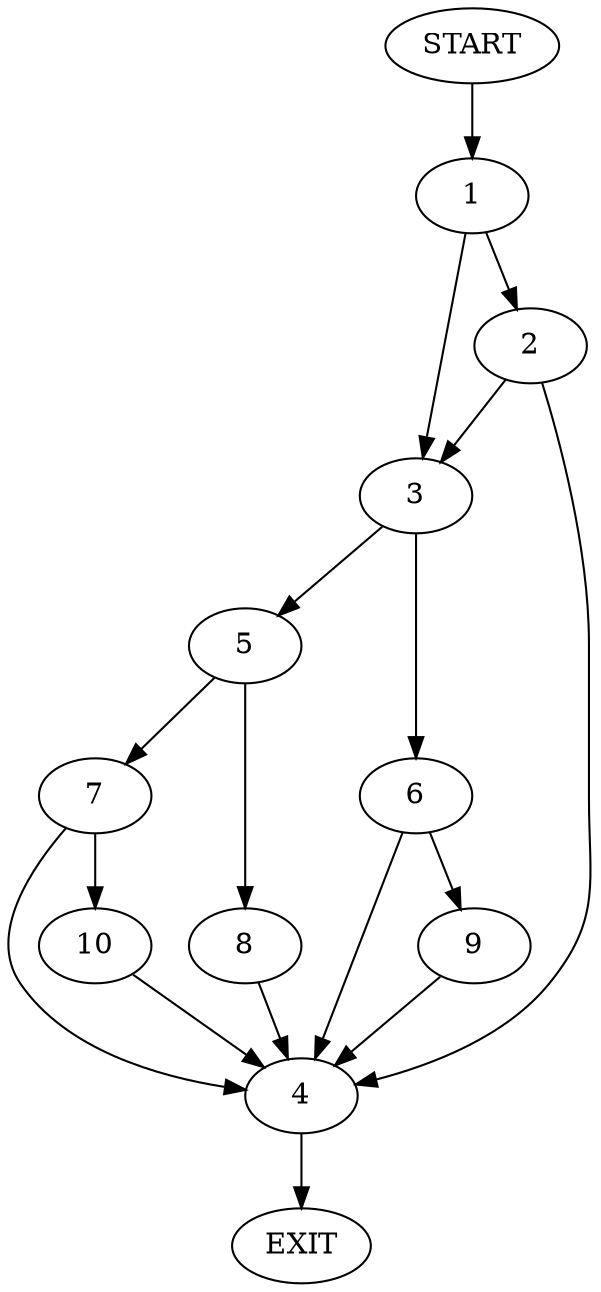 digraph {
0 [label="START"];
1;
2;
3;
4;
5;
6;
7;
8;
9;
10;
11 [label="EXIT"];
0 -> 1;
1 -> 2;
1 -> 3;
2 -> 4;
2 -> 3;
3 -> 5;
3 -> 6;
4 -> 11;
5 -> 7;
5 -> 8;
6 -> 9;
6 -> 4;
9 -> 4;
8 -> 4;
7 -> 4;
7 -> 10;
10 -> 4;
}